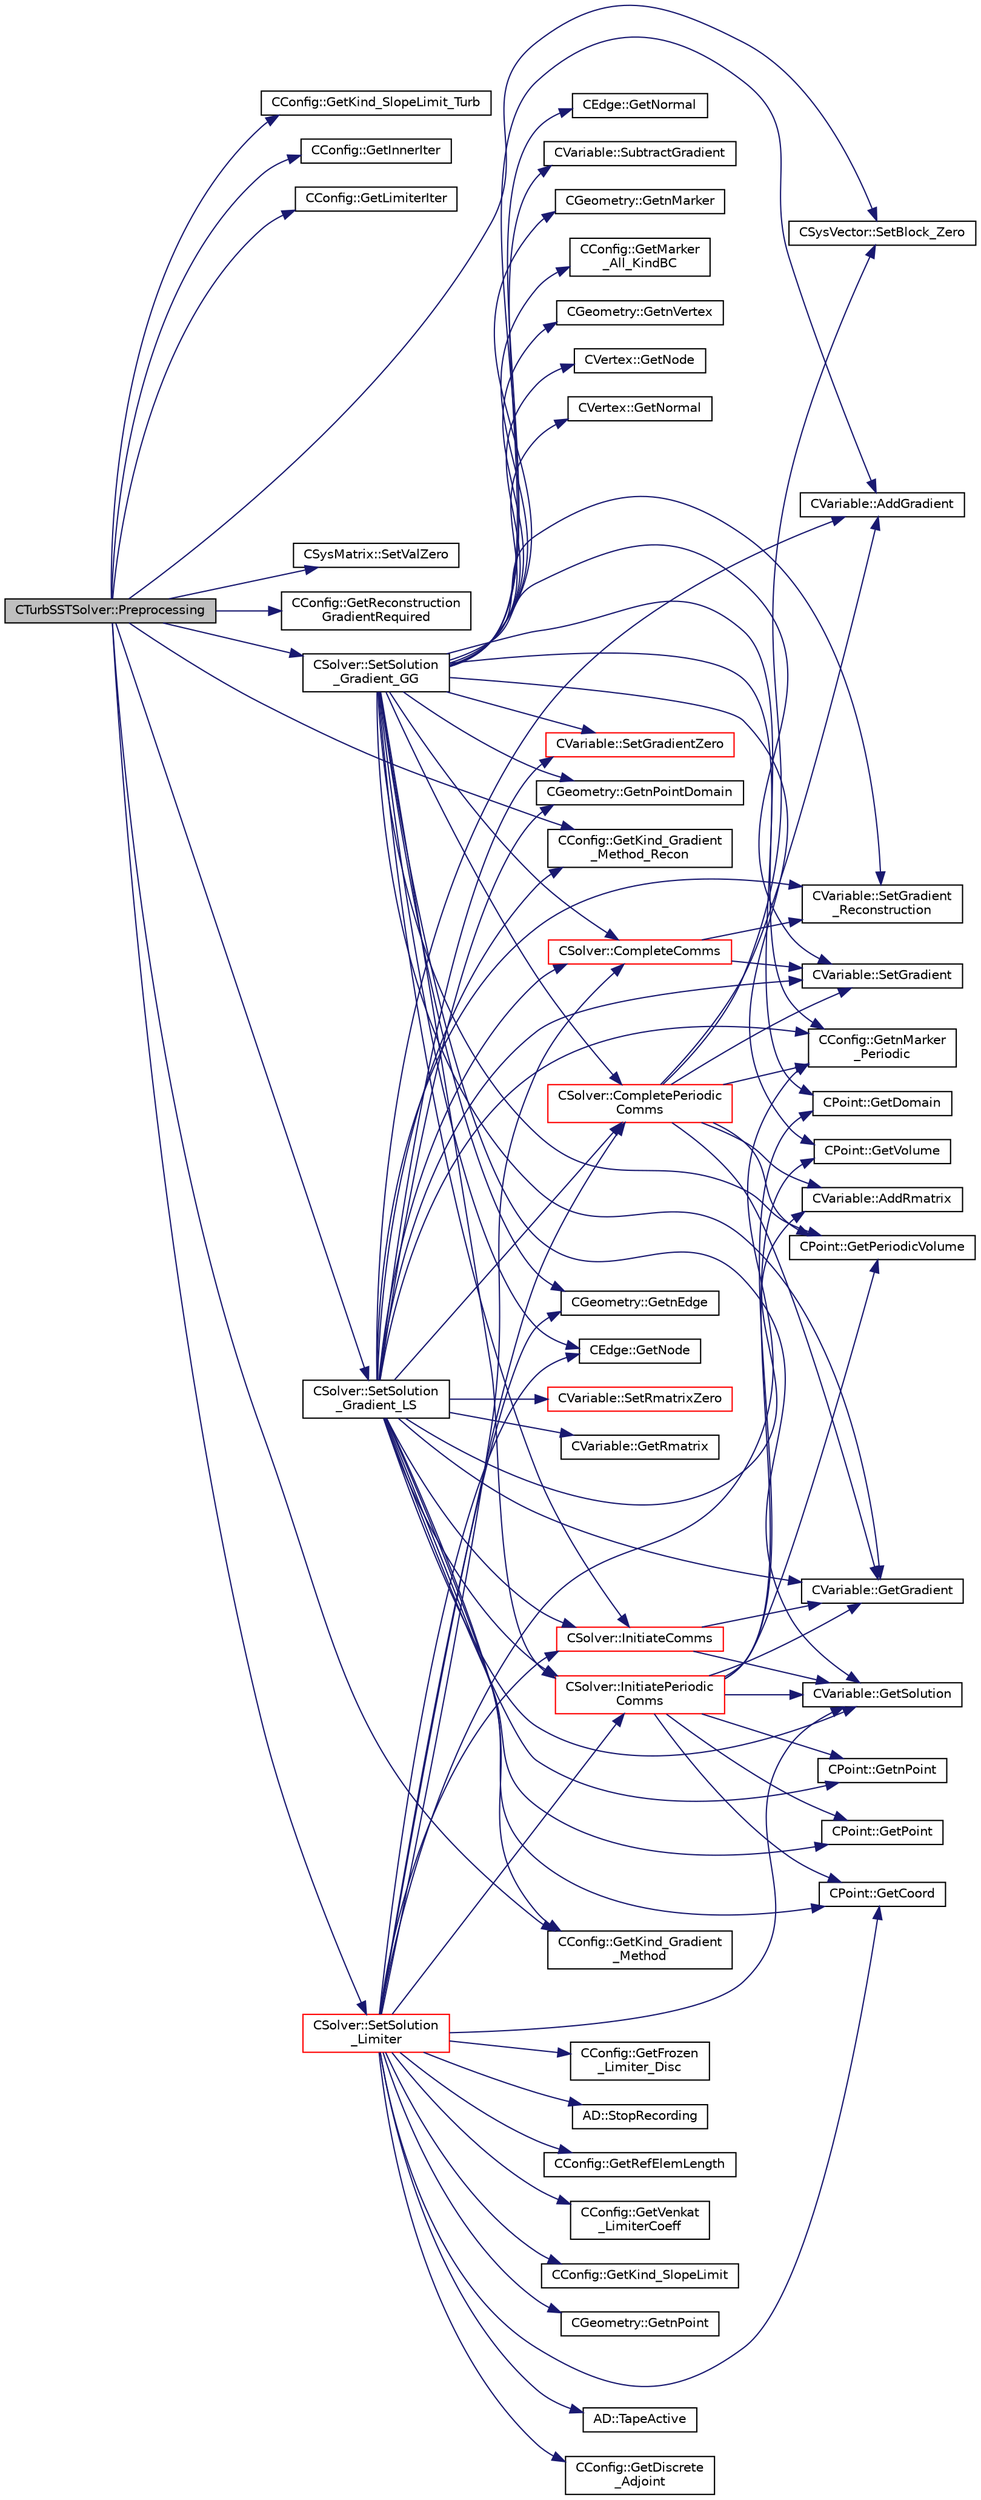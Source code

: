 digraph "CTurbSSTSolver::Preprocessing"
{
  edge [fontname="Helvetica",fontsize="10",labelfontname="Helvetica",labelfontsize="10"];
  node [fontname="Helvetica",fontsize="10",shape=record];
  rankdir="LR";
  Node396 [label="CTurbSSTSolver::Preprocessing",height=0.2,width=0.4,color="black", fillcolor="grey75", style="filled", fontcolor="black"];
  Node396 -> Node397 [color="midnightblue",fontsize="10",style="solid",fontname="Helvetica"];
  Node397 [label="CConfig::GetKind_SlopeLimit_Turb",height=0.2,width=0.4,color="black", fillcolor="white", style="filled",URL="$class_c_config.html#adb6cca30109a0f88831a803bc1f7415b",tooltip="Get the method for limiting the spatial gradients. "];
  Node396 -> Node398 [color="midnightblue",fontsize="10",style="solid",fontname="Helvetica"];
  Node398 [label="CConfig::GetInnerIter",height=0.2,width=0.4,color="black", fillcolor="white", style="filled",URL="$class_c_config.html#afb04e3794a1a3cef3c5897f31f2efd2d",tooltip="Get the current FSI iteration number. "];
  Node396 -> Node399 [color="midnightblue",fontsize="10",style="solid",fontname="Helvetica"];
  Node399 [label="CConfig::GetLimiterIter",height=0.2,width=0.4,color="black", fillcolor="white", style="filled",URL="$class_c_config.html#a36a9da14758e14606b2e39fbc7ac0a99",tooltip="Freeze the value of the limiter after a number of iterations. "];
  Node396 -> Node400 [color="midnightblue",fontsize="10",style="solid",fontname="Helvetica"];
  Node400 [label="CSysVector::SetBlock_Zero",height=0.2,width=0.4,color="black", fillcolor="white", style="filled",URL="$class_c_sys_vector.html#a9dedcec16bd6d95575de5b99e7a07e78",tooltip="Set the residual to zero. "];
  Node396 -> Node401 [color="midnightblue",fontsize="10",style="solid",fontname="Helvetica"];
  Node401 [label="CSysMatrix::SetValZero",height=0.2,width=0.4,color="black", fillcolor="white", style="filled",URL="$class_c_sys_matrix.html#a8f974ad2e089dccfc99ea21a4ef5a819",tooltip="Sets to zero all the entries of the sparse matrix. "];
  Node396 -> Node402 [color="midnightblue",fontsize="10",style="solid",fontname="Helvetica"];
  Node402 [label="CConfig::GetReconstruction\lGradientRequired",height=0.2,width=0.4,color="black", fillcolor="white", style="filled",URL="$class_c_config.html#a6f035f69eedad52f835efb73dccd3dfd",tooltip="Get flag for whether a second gradient calculation is required for upwind reconstruction alone..."];
  Node396 -> Node403 [color="midnightblue",fontsize="10",style="solid",fontname="Helvetica"];
  Node403 [label="CConfig::GetKind_Gradient\l_Method_Recon",height=0.2,width=0.4,color="black", fillcolor="white", style="filled",URL="$class_c_config.html#aca57a120515be840559558806f30c07b",tooltip="Get the kind of method for computation of spatial gradients used for upwind reconstruction. "];
  Node396 -> Node404 [color="midnightblue",fontsize="10",style="solid",fontname="Helvetica"];
  Node404 [label="CSolver::SetSolution\l_Gradient_GG",height=0.2,width=0.4,color="black", fillcolor="white", style="filled",URL="$class_c_solver.html#aac4d5e5f3ff20e7e37d55fa5e4ed3647",tooltip="Compute the Green-Gauss gradient of the solution. "];
  Node404 -> Node405 [color="midnightblue",fontsize="10",style="solid",fontname="Helvetica"];
  Node405 [label="CVariable::SetGradientZero",height=0.2,width=0.4,color="red", fillcolor="white", style="filled",URL="$class_c_variable.html#af7d94f7433dd53467991e11f3aeaeb96",tooltip="Set to zero the gradient of the solution. "];
  Node404 -> Node407 [color="midnightblue",fontsize="10",style="solid",fontname="Helvetica"];
  Node407 [label="CGeometry::GetnEdge",height=0.2,width=0.4,color="black", fillcolor="white", style="filled",URL="$class_c_geometry.html#a7d6e1e1d1e46da8f55ecbe1a9380530a",tooltip="Get number of edges. "];
  Node404 -> Node408 [color="midnightblue",fontsize="10",style="solid",fontname="Helvetica"];
  Node408 [label="CEdge::GetNode",height=0.2,width=0.4,color="black", fillcolor="white", style="filled",URL="$class_c_edge.html#aee33b61d646e3fe59a4e23284ab1bf33",tooltip="Get the nodes of the edge. "];
  Node404 -> Node409 [color="midnightblue",fontsize="10",style="solid",fontname="Helvetica"];
  Node409 [label="CVariable::GetSolution",height=0.2,width=0.4,color="black", fillcolor="white", style="filled",URL="$class_c_variable.html#a261483e39c23c1de7cb9aea7e917c121",tooltip="Get the solution. "];
  Node404 -> Node410 [color="midnightblue",fontsize="10",style="solid",fontname="Helvetica"];
  Node410 [label="CEdge::GetNormal",height=0.2,width=0.4,color="black", fillcolor="white", style="filled",URL="$class_c_edge.html#ada210a6f0643f444e7e491fc4ed9e662",tooltip="Copy the the normal vector of a face. "];
  Node404 -> Node411 [color="midnightblue",fontsize="10",style="solid",fontname="Helvetica"];
  Node411 [label="CPoint::GetDomain",height=0.2,width=0.4,color="black", fillcolor="white", style="filled",URL="$class_c_point.html#a1d7e22a60d4cfef356af1cba2bab3e55",tooltip="For parallel computation, its indicates if a point must be computed or not. "];
  Node404 -> Node412 [color="midnightblue",fontsize="10",style="solid",fontname="Helvetica"];
  Node412 [label="CVariable::AddGradient",height=0.2,width=0.4,color="black", fillcolor="white", style="filled",URL="$class_c_variable.html#ab3f899ee0f7b110cdd17d84dc880552a",tooltip="Add value to the solution gradient. "];
  Node404 -> Node413 [color="midnightblue",fontsize="10",style="solid",fontname="Helvetica"];
  Node413 [label="CVariable::SubtractGradient",height=0.2,width=0.4,color="black", fillcolor="white", style="filled",URL="$class_c_variable.html#a5a91f9f34e1f0fc9f4e65933e114ec22",tooltip="Subtract value to the solution gradient. "];
  Node404 -> Node414 [color="midnightblue",fontsize="10",style="solid",fontname="Helvetica"];
  Node414 [label="CGeometry::GetnMarker",height=0.2,width=0.4,color="black", fillcolor="white", style="filled",URL="$class_c_geometry.html#a3c899d1370312702c189a8ee95a63ef7",tooltip="Get number of markers. "];
  Node404 -> Node415 [color="midnightblue",fontsize="10",style="solid",fontname="Helvetica"];
  Node415 [label="CConfig::GetMarker\l_All_KindBC",height=0.2,width=0.4,color="black", fillcolor="white", style="filled",URL="$class_c_config.html#a57d43acc1457d2d27095ce006218862e",tooltip="Get the kind of boundary for each marker. "];
  Node404 -> Node416 [color="midnightblue",fontsize="10",style="solid",fontname="Helvetica"];
  Node416 [label="CGeometry::GetnVertex",height=0.2,width=0.4,color="black", fillcolor="white", style="filled",URL="$class_c_geometry.html#a55427e474834af1941e13750b17975be",tooltip="Get number of vertices. "];
  Node404 -> Node417 [color="midnightblue",fontsize="10",style="solid",fontname="Helvetica"];
  Node417 [label="CVertex::GetNode",height=0.2,width=0.4,color="black", fillcolor="white", style="filled",URL="$class_c_vertex.html#a95c513bf927464157ed96b6c79779a1f",tooltip="Get the node of the vertex. "];
  Node404 -> Node418 [color="midnightblue",fontsize="10",style="solid",fontname="Helvetica"];
  Node418 [label="CVertex::GetNormal",height=0.2,width=0.4,color="black", fillcolor="white", style="filled",URL="$class_c_vertex.html#a0d289163c6f3384822fcb9ae86fc1c39",tooltip="Copy the the normal vector of a face. "];
  Node404 -> Node419 [color="midnightblue",fontsize="10",style="solid",fontname="Helvetica"];
  Node419 [label="CConfig::GetnMarker\l_Periodic",height=0.2,width=0.4,color="black", fillcolor="white", style="filled",URL="$class_c_config.html#acb987cc89f9d201ece1b664c2a2a594d",tooltip="Get the total number of periodic markers. "];
  Node404 -> Node420 [color="midnightblue",fontsize="10",style="solid",fontname="Helvetica"];
  Node420 [label="CSolver::InitiatePeriodic\lComms",height=0.2,width=0.4,color="red", fillcolor="white", style="filled",URL="$class_c_solver.html#aab8e1cac165d11ef85d9dd5588b3ea03",tooltip="Routine to load a solver quantity into the data structures for MPI periodic communication and to laun..."];
  Node420 -> Node430 [color="midnightblue",fontsize="10",style="solid",fontname="Helvetica"];
  Node430 [label="CPoint::GetVolume",height=0.2,width=0.4,color="black", fillcolor="white", style="filled",URL="$class_c_point.html#a3c526a15e767c7de9cf163800aa581e5",tooltip="Get area or volume of the control volume. "];
  Node420 -> Node431 [color="midnightblue",fontsize="10",style="solid",fontname="Helvetica"];
  Node431 [label="CPoint::GetPeriodicVolume",height=0.2,width=0.4,color="black", fillcolor="white", style="filled",URL="$class_c_point.html#a2d3f78f1d6fc4783b1d8a0bd10100b38",tooltip="Get the missing component of area or volume for a control volume on a periodic marker. "];
  Node420 -> Node432 [color="midnightblue",fontsize="10",style="solid",fontname="Helvetica"];
  Node432 [label="CPoint::GetnPoint",height=0.2,width=0.4,color="black", fillcolor="white", style="filled",URL="$class_c_point.html#adbb78f3c01711ed0349897f845e3f2d8",tooltip="Get the number of points that compose the control volume. "];
  Node420 -> Node433 [color="midnightblue",fontsize="10",style="solid",fontname="Helvetica"];
  Node433 [label="CPoint::GetPoint",height=0.2,width=0.4,color="black", fillcolor="white", style="filled",URL="$class_c_point.html#aab08fdab4e59c01d822afca5335a86af",tooltip="Get all the points that compose the control volume. "];
  Node420 -> Node409 [color="midnightblue",fontsize="10",style="solid",fontname="Helvetica"];
  Node420 -> Node411 [color="midnightblue",fontsize="10",style="solid",fontname="Helvetica"];
  Node420 -> Node443 [color="midnightblue",fontsize="10",style="solid",fontname="Helvetica"];
  Node443 [label="CVariable::GetGradient",height=0.2,width=0.4,color="black", fillcolor="white", style="filled",URL="$class_c_variable.html#a7b58da4a928d622e7c2d4b4db047769d",tooltip="Get the value of the solution gradient. "];
  Node420 -> Node445 [color="midnightblue",fontsize="10",style="solid",fontname="Helvetica"];
  Node445 [label="CPoint::GetCoord",height=0.2,width=0.4,color="black", fillcolor="white", style="filled",URL="$class_c_point.html#a95fe081d22e96e190cb3edcbf0d6525f",tooltip="Get the coordinates dor the control volume. "];
  Node404 -> Node453 [color="midnightblue",fontsize="10",style="solid",fontname="Helvetica"];
  Node453 [label="CSolver::CompletePeriodic\lComms",height=0.2,width=0.4,color="red", fillcolor="white", style="filled",URL="$class_c_solver.html#a7e77df2076057995213de49d4ca2e7c7",tooltip="Routine to complete the set of non-blocking periodic communications launched by InitiatePeriodicComms..."];
  Node453 -> Node419 [color="midnightblue",fontsize="10",style="solid",fontname="Helvetica"];
  Node453 -> Node431 [color="midnightblue",fontsize="10",style="solid",fontname="Helvetica"];
  Node453 -> Node400 [color="midnightblue",fontsize="10",style="solid",fontname="Helvetica"];
  Node453 -> Node466 [color="midnightblue",fontsize="10",style="solid",fontname="Helvetica"];
  Node466 [label="CVariable::SetGradient",height=0.2,width=0.4,color="black", fillcolor="white", style="filled",URL="$class_c_variable.html#ac8c7b0cf3048fa7610597fe9660bc325",tooltip="Set the gradient of the solution. "];
  Node453 -> Node443 [color="midnightblue",fontsize="10",style="solid",fontname="Helvetica"];
  Node453 -> Node468 [color="midnightblue",fontsize="10",style="solid",fontname="Helvetica"];
  Node468 [label="CVariable::AddRmatrix",height=0.2,width=0.4,color="black", fillcolor="white", style="filled",URL="$class_c_variable.html#ad20c6c9494cc08a50403cea1a4b65795",tooltip="Add value to the Rmatrix for least squares gradient calculations. "];
  Node453 -> Node412 [color="midnightblue",fontsize="10",style="solid",fontname="Helvetica"];
  Node404 -> Node474 [color="midnightblue",fontsize="10",style="solid",fontname="Helvetica"];
  Node474 [label="CGeometry::GetnPointDomain",height=0.2,width=0.4,color="black", fillcolor="white", style="filled",URL="$class_c_geometry.html#a4fc7de3bff7b6f8c35717016d6f8fcb2",tooltip="Get number of real points (that belong to the domain). "];
  Node404 -> Node430 [color="midnightblue",fontsize="10",style="solid",fontname="Helvetica"];
  Node404 -> Node431 [color="midnightblue",fontsize="10",style="solid",fontname="Helvetica"];
  Node404 -> Node443 [color="midnightblue",fontsize="10",style="solid",fontname="Helvetica"];
  Node404 -> Node475 [color="midnightblue",fontsize="10",style="solid",fontname="Helvetica"];
  Node475 [label="CVariable::SetGradient\l_Reconstruction",height=0.2,width=0.4,color="black", fillcolor="white", style="filled",URL="$class_c_variable.html#a028a17ae05aea6ae047a4a24cf595e5c",tooltip="Set the value of the primitive gradient for MUSCL reconstruction. "];
  Node404 -> Node466 [color="midnightblue",fontsize="10",style="solid",fontname="Helvetica"];
  Node404 -> Node476 [color="midnightblue",fontsize="10",style="solid",fontname="Helvetica"];
  Node476 [label="CSolver::InitiateComms",height=0.2,width=0.4,color="red", fillcolor="white", style="filled",URL="$class_c_solver.html#a68ef94bc50683bd1f1d750b4a8cb7351",tooltip="Routine to load a solver quantity into the data structures for MPI point-to-point communication and t..."];
  Node476 -> Node409 [color="midnightblue",fontsize="10",style="solid",fontname="Helvetica"];
  Node476 -> Node443 [color="midnightblue",fontsize="10",style="solid",fontname="Helvetica"];
  Node404 -> Node496 [color="midnightblue",fontsize="10",style="solid",fontname="Helvetica"];
  Node496 [label="CSolver::CompleteComms",height=0.2,width=0.4,color="red", fillcolor="white", style="filled",URL="$class_c_solver.html#a8d3046ad54e177f0705a2bff99c1cf16",tooltip="Routine to complete the set of non-blocking communications launched by InitiateComms() and unpacking ..."];
  Node496 -> Node466 [color="midnightblue",fontsize="10",style="solid",fontname="Helvetica"];
  Node496 -> Node475 [color="midnightblue",fontsize="10",style="solid",fontname="Helvetica"];
  Node396 -> Node512 [color="midnightblue",fontsize="10",style="solid",fontname="Helvetica"];
  Node512 [label="CSolver::SetSolution\l_Gradient_LS",height=0.2,width=0.4,color="black", fillcolor="white", style="filled",URL="$class_c_solver.html#ac4d9cf9609d7bdb52e7f1dc9cc8b4c1f",tooltip="Compute the Least Squares gradient of the solution. "];
  Node512 -> Node403 [color="midnightblue",fontsize="10",style="solid",fontname="Helvetica"];
  Node512 -> Node513 [color="midnightblue",fontsize="10",style="solid",fontname="Helvetica"];
  Node513 [label="CConfig::GetKind_Gradient\l_Method",height=0.2,width=0.4,color="black", fillcolor="white", style="filled",URL="$class_c_config.html#afc99e16f4eb125197d3d900a038c020f",tooltip="Get the kind of method for computation of spatial gradients used for viscous and source terms..."];
  Node512 -> Node514 [color="midnightblue",fontsize="10",style="solid",fontname="Helvetica"];
  Node514 [label="CVariable::SetRmatrixZero",height=0.2,width=0.4,color="red", fillcolor="white", style="filled",URL="$class_c_variable.html#af3084cdba40c72e99f2d93683e9f0ab4",tooltip="Set to zero the Rmatrix for least squares gradient calculations. "];
  Node512 -> Node405 [color="midnightblue",fontsize="10",style="solid",fontname="Helvetica"];
  Node512 -> Node474 [color="midnightblue",fontsize="10",style="solid",fontname="Helvetica"];
  Node512 -> Node445 [color="midnightblue",fontsize="10",style="solid",fontname="Helvetica"];
  Node512 -> Node409 [color="midnightblue",fontsize="10",style="solid",fontname="Helvetica"];
  Node512 -> Node432 [color="midnightblue",fontsize="10",style="solid",fontname="Helvetica"];
  Node512 -> Node433 [color="midnightblue",fontsize="10",style="solid",fontname="Helvetica"];
  Node512 -> Node468 [color="midnightblue",fontsize="10",style="solid",fontname="Helvetica"];
  Node512 -> Node412 [color="midnightblue",fontsize="10",style="solid",fontname="Helvetica"];
  Node512 -> Node419 [color="midnightblue",fontsize="10",style="solid",fontname="Helvetica"];
  Node512 -> Node420 [color="midnightblue",fontsize="10",style="solid",fontname="Helvetica"];
  Node512 -> Node453 [color="midnightblue",fontsize="10",style="solid",fontname="Helvetica"];
  Node512 -> Node515 [color="midnightblue",fontsize="10",style="solid",fontname="Helvetica"];
  Node515 [label="CVariable::GetRmatrix",height=0.2,width=0.4,color="black", fillcolor="white", style="filled",URL="$class_c_variable.html#a3cb7309c324e7527b12d235e6bdaa327",tooltip="Get the value of the Rmatrix entry for least squares gradient calculations. "];
  Node512 -> Node443 [color="midnightblue",fontsize="10",style="solid",fontname="Helvetica"];
  Node512 -> Node475 [color="midnightblue",fontsize="10",style="solid",fontname="Helvetica"];
  Node512 -> Node466 [color="midnightblue",fontsize="10",style="solid",fontname="Helvetica"];
  Node512 -> Node476 [color="midnightblue",fontsize="10",style="solid",fontname="Helvetica"];
  Node512 -> Node496 [color="midnightblue",fontsize="10",style="solid",fontname="Helvetica"];
  Node396 -> Node513 [color="midnightblue",fontsize="10",style="solid",fontname="Helvetica"];
  Node396 -> Node516 [color="midnightblue",fontsize="10",style="solid",fontname="Helvetica"];
  Node516 [label="CSolver::SetSolution\l_Limiter",height=0.2,width=0.4,color="red", fillcolor="white", style="filled",URL="$class_c_solver.html#a641e9c59698ab9c7c2fb91107ad70d77",tooltip="Compute slope limiter. "];
  Node516 -> Node517 [color="midnightblue",fontsize="10",style="solid",fontname="Helvetica"];
  Node517 [label="AD::TapeActive",height=0.2,width=0.4,color="black", fillcolor="white", style="filled",URL="$namespace_a_d.html#ae36087cd7b6b57c78d7baf0357a19d10",tooltip="Check if the tape is active. "];
  Node516 -> Node518 [color="midnightblue",fontsize="10",style="solid",fontname="Helvetica"];
  Node518 [label="CConfig::GetDiscrete\l_Adjoint",height=0.2,width=0.4,color="black", fillcolor="white", style="filled",URL="$class_c_config.html#abe9f117dab934d76e518a9e8e40b142a",tooltip="Get the indicator whether we are solving an discrete adjoint problem. "];
  Node516 -> Node519 [color="midnightblue",fontsize="10",style="solid",fontname="Helvetica"];
  Node519 [label="CConfig::GetFrozen\l_Limiter_Disc",height=0.2,width=0.4,color="black", fillcolor="white", style="filled",URL="$class_c_config.html#a451739b63bff33a4992e2600f94c73b1",tooltip="Provides information about the way in which the limiter will be treated by the disc. adjoint method. "];
  Node516 -> Node520 [color="midnightblue",fontsize="10",style="solid",fontname="Helvetica"];
  Node520 [label="AD::StopRecording",height=0.2,width=0.4,color="black", fillcolor="white", style="filled",URL="$namespace_a_d.html#a97670077955608a47f6cc7ee3548e424",tooltip="Stops the recording of the operations and variables. "];
  Node516 -> Node521 [color="midnightblue",fontsize="10",style="solid",fontname="Helvetica"];
  Node521 [label="CConfig::GetRefElemLength",height=0.2,width=0.4,color="black", fillcolor="white", style="filled",URL="$class_c_config.html#ad5181b03db54ee2a993a9adb56af8bb8",tooltip="Get the reference element length for computing the slope limiting epsilon. "];
  Node516 -> Node522 [color="midnightblue",fontsize="10",style="solid",fontname="Helvetica"];
  Node522 [label="CConfig::GetVenkat\l_LimiterCoeff",height=0.2,width=0.4,color="black", fillcolor="white", style="filled",URL="$class_c_config.html#a7c9a37fc529a0e40f642ea7493c0f984",tooltip="Get the value of limiter coefficient. "];
  Node516 -> Node523 [color="midnightblue",fontsize="10",style="solid",fontname="Helvetica"];
  Node523 [label="CConfig::GetKind_SlopeLimit",height=0.2,width=0.4,color="black", fillcolor="white", style="filled",URL="$class_c_config.html#a099e9040000ccf3b40d04fbaedbb4ad0",tooltip="Get the method for limiting the spatial gradients. "];
  Node516 -> Node524 [color="midnightblue",fontsize="10",style="solid",fontname="Helvetica"];
  Node524 [label="CGeometry::GetnPoint",height=0.2,width=0.4,color="black", fillcolor="white", style="filled",URL="$class_c_geometry.html#aa68b666b38f4d2c7021736ae86940f44",tooltip="Get number of points. "];
  Node516 -> Node407 [color="midnightblue",fontsize="10",style="solid",fontname="Helvetica"];
  Node516 -> Node408 [color="midnightblue",fontsize="10",style="solid",fontname="Helvetica"];
  Node516 -> Node409 [color="midnightblue",fontsize="10",style="solid",fontname="Helvetica"];
  Node516 -> Node419 [color="midnightblue",fontsize="10",style="solid",fontname="Helvetica"];
  Node516 -> Node420 [color="midnightblue",fontsize="10",style="solid",fontname="Helvetica"];
  Node516 -> Node453 [color="midnightblue",fontsize="10",style="solid",fontname="Helvetica"];
  Node516 -> Node445 [color="midnightblue",fontsize="10",style="solid",fontname="Helvetica"];
  Node516 -> Node476 [color="midnightblue",fontsize="10",style="solid",fontname="Helvetica"];
  Node516 -> Node496 [color="midnightblue",fontsize="10",style="solid",fontname="Helvetica"];
}
